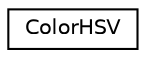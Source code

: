 digraph G
{
  edge [fontname="Helvetica",fontsize="10",labelfontname="Helvetica",labelfontsize="10"];
  node [fontname="Helvetica",fontsize="10",shape=record];
  rankdir="LR";
  Node1 [label="ColorHSV",height=0.2,width=0.4,color="black", fillcolor="white", style="filled",URL="$struct_color_h_s_v.html"];
}
